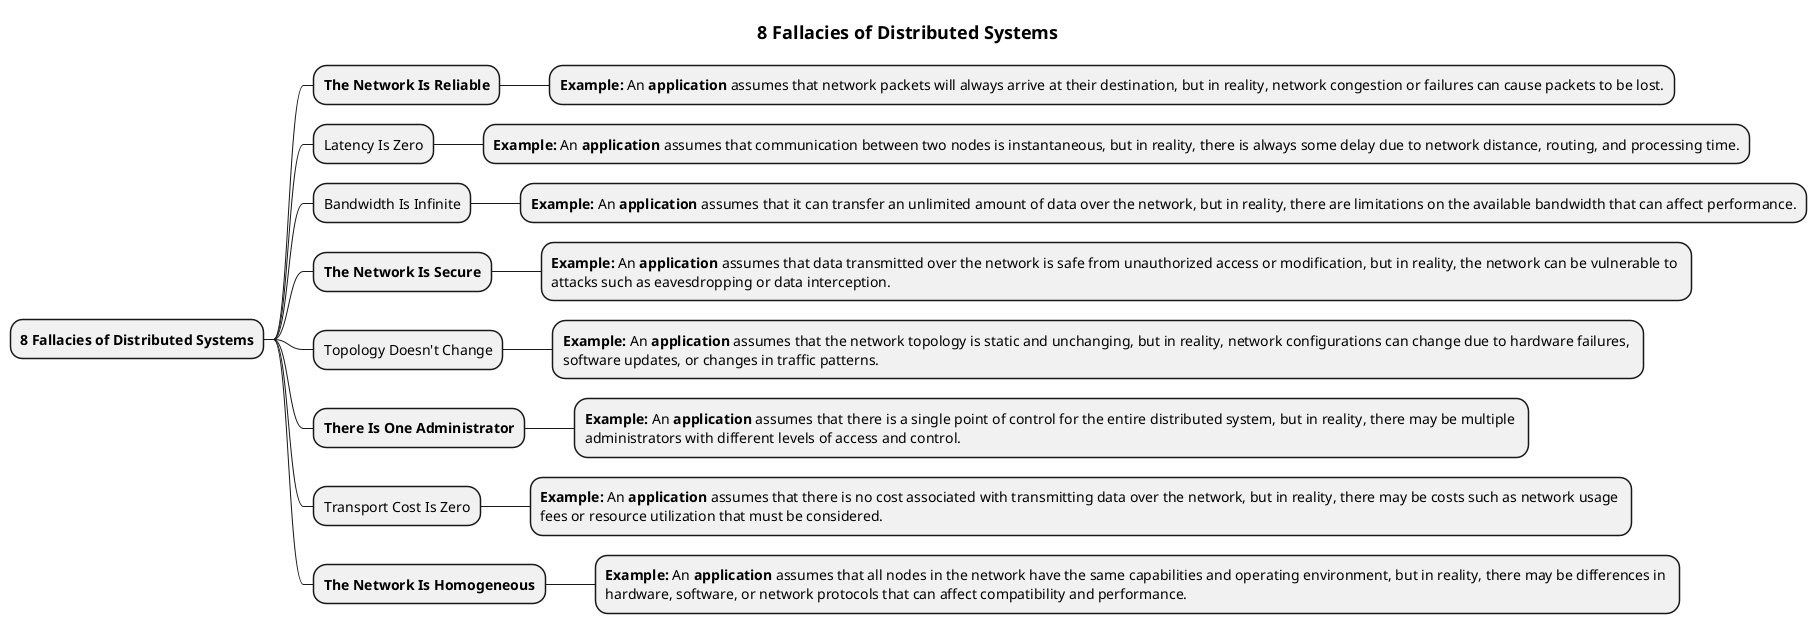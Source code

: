 @startmindmap
title = 8 Fallacies of Distributed Systems

* **8 Fallacies of Distributed Systems**
** **The Network Is Reliable**
*** **Example:** An **application** assumes that network packets will always arrive at their destination, but in reality, network congestion or failures can cause packets to be lost.
** Latency Is Zero
*** **Example:** An **application** assumes that communication between two nodes is instantaneous, but in reality, there is always some delay due to network distance, routing, and processing time.
** Bandwidth Is Infinite
*** **Example:** An **application** assumes that it can transfer an unlimited amount of data over the network, but in reality, there are limitations on the available bandwidth that can affect performance.
** **The Network Is Secure**
*** **Example:** An **application** assumes that data transmitted over the network is safe from unauthorized access or modification, but in reality, the network can be vulnerable to \nattacks such as eavesdropping or data interception.
** Topology Doesn't Change
*** **Example:** An **application** assumes that the network topology is static and unchanging, but in reality, network configurations can change due to hardware failures, \nsoftware updates, or changes in traffic patterns.
** **There Is One Administrator**
*** **Example:** An **application** assumes that there is a single point of control for the entire distributed system, but in reality, there may be multiple \nadministrators with different levels of access and control.
** Transport Cost Is Zero
*** **Example:** An **application** assumes that there is no cost associated with transmitting data over the network, but in reality, there may be costs such as network usage \nfees or resource utilization that must be considered.
** **The Network Is Homogeneous**
*** **Example:** An **application** assumes that all nodes in the network have the same capabilities and operating environment, but in reality, there may be differences in \nhardware, software, or network protocols that can affect compatibility and performance.
@endmindmap
